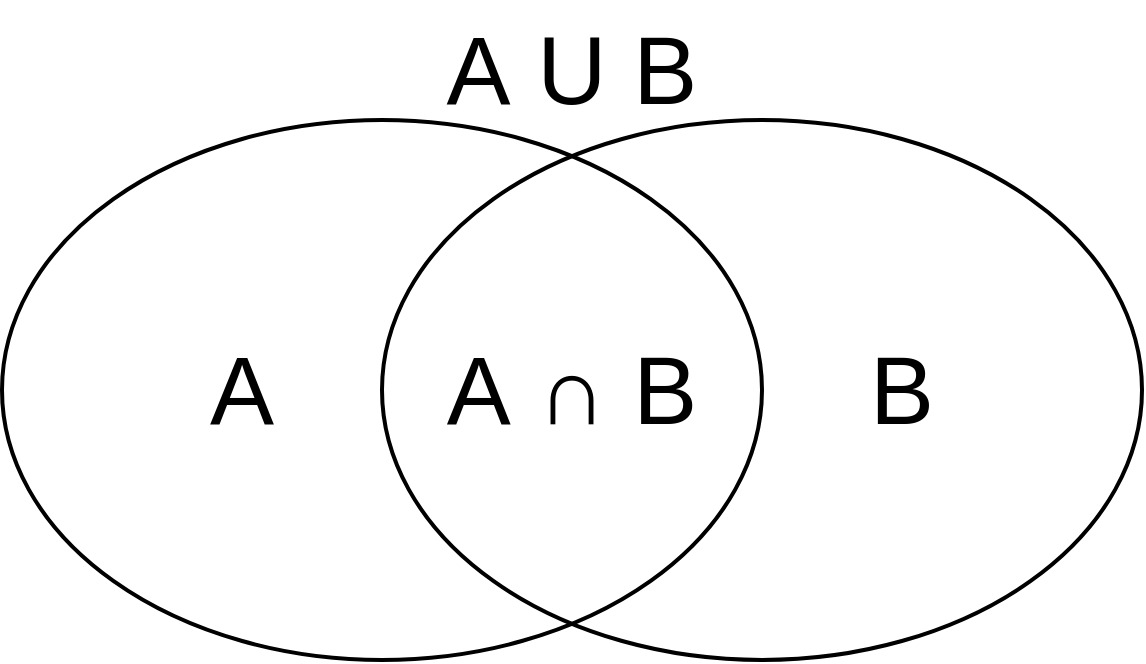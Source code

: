 <mxfile>
    <diagram id="11zjGq34Q-Bbx6sBFsrv" name="Page-1">
        <mxGraphModel dx="989" dy="519" grid="1" gridSize="10" guides="1" tooltips="1" connect="1" arrows="1" fold="1" page="1" pageScale="1" pageWidth="850" pageHeight="1100" math="0" shadow="0">
            <root>
                <mxCell id="0"/>
                <mxCell id="1" parent="0"/>
                <mxCell id="2" value="" style="ellipse;whiteSpace=wrap;html=1;fillColor=none;fontSize=64;fontStyle=1;labelPosition=center;verticalLabelPosition=middle;align=left;verticalAlign=middle;strokeWidth=2;" vertex="1" parent="1">
                    <mxGeometry x="150" y="170" width="380" height="270" as="geometry"/>
                </mxCell>
                <mxCell id="4" value="" style="ellipse;whiteSpace=wrap;html=1;fillColor=none;strokeWidth=2;" vertex="1" parent="1">
                    <mxGeometry x="340" y="170" width="380" height="270" as="geometry"/>
                </mxCell>
                <mxCell id="5" value="A" style="text;html=1;align=center;verticalAlign=middle;whiteSpace=wrap;rounded=0;fontSize=48;fontStyle=0" vertex="1" parent="1">
                    <mxGeometry x="240" y="270" width="60" height="70" as="geometry"/>
                </mxCell>
                <mxCell id="6" value="&lt;font&gt;B&lt;/font&gt;" style="text;html=1;align=center;verticalAlign=middle;whiteSpace=wrap;rounded=0;fontSize=48;fontStyle=0" vertex="1" parent="1">
                    <mxGeometry x="570" y="270" width="60" height="70" as="geometry"/>
                </mxCell>
                <mxCell id="7" value="&lt;font&gt;A&amp;nbsp;&lt;span style=&quot;font-family: Arial, sans-serif; background-color: transparent; font-variant-numeric: normal; font-variant-east-asian: normal; font-variant-alternates: normal; font-variant-position: normal; font-variant-emoji: normal; vertical-align: baseline; white-space-collapse: preserve;&quot; id=&quot;docs-internal-guid-f5a295f0-7fff-9604-6995-6b2787199c86&quot;&gt;∩ B&lt;/span&gt;&lt;/font&gt;" style="text;html=1;align=center;verticalAlign=middle;whiteSpace=wrap;rounded=0;fontSize=48;fontStyle=0;fontColor=default;" vertex="1" parent="1">
                    <mxGeometry x="340" y="270" width="190" height="70" as="geometry"/>
                </mxCell>
                <mxCell id="8" value="&lt;font&gt;A&amp;nbsp;&lt;span style=&quot;font-family: Arial, sans-serif; background-color: transparent; font-variant-numeric: normal; font-variant-east-asian: normal; font-variant-alternates: normal; font-variant-position: normal; font-variant-emoji: normal; vertical-align: baseline; white-space-collapse: preserve;&quot; id=&quot;docs-internal-guid-f5a295f0-7fff-9604-6995-6b2787199c86&quot;&gt;&lt;span id=&quot;docs-internal-guid-2918fae9-7fff-6da2-7ce6-df3b0c8d137e&quot; style=&quot;background-color: transparent; font-variant-numeric: normal; font-variant-east-asian: normal; font-variant-alternates: normal; font-variant-position: normal; font-variant-emoji: normal; vertical-align: baseline;&quot;&gt;U&lt;/span&gt;&amp;nbsp;B&lt;/span&gt;&lt;/font&gt;" style="text;html=1;align=center;verticalAlign=middle;whiteSpace=wrap;rounded=0;fontSize=48;fontStyle=0;fontColor=default;" vertex="1" parent="1">
                    <mxGeometry x="340" y="110" width="190" height="70" as="geometry"/>
                </mxCell>
            </root>
        </mxGraphModel>
    </diagram>
</mxfile>